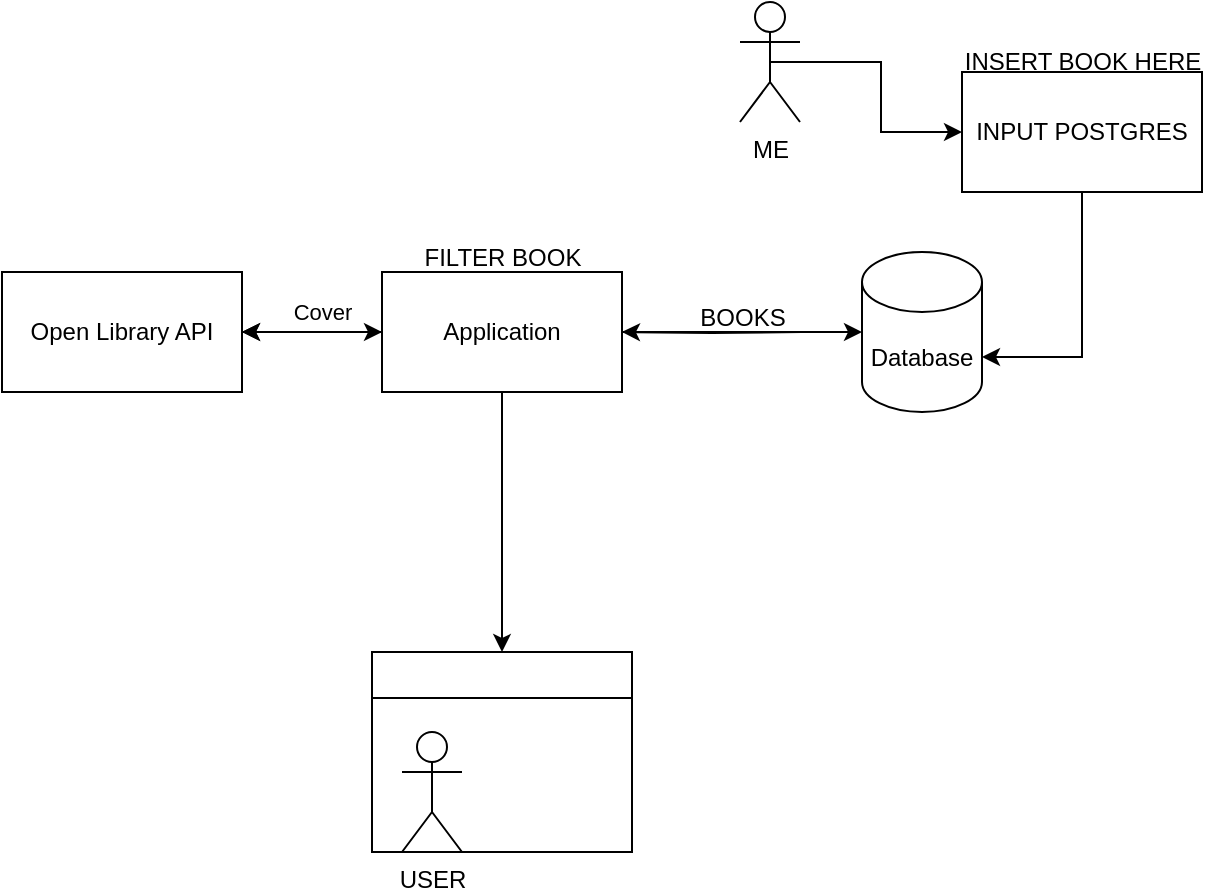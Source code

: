 <mxfile version="22.1.13" type="github">
  <diagram name="Página-1" id="jgQppEOqWdvbHVD1NS-T">
    <mxGraphModel dx="880" dy="472" grid="1" gridSize="10" guides="1" tooltips="1" connect="1" arrows="1" fold="1" page="1" pageScale="1" pageWidth="827" pageHeight="1169" math="0" shadow="0">
      <root>
        <mxCell id="0" />
        <mxCell id="1" parent="0" />
        <mxCell id="Keg8EzjWTRfIQGFzb5uF-16" style="edgeStyle=orthogonalEdgeStyle;rounded=0;orthogonalLoop=1;jettySize=auto;html=1;entryX=1;entryY=0.5;entryDx=0;entryDy=0;" edge="1" parent="1" target="Keg8EzjWTRfIQGFzb5uF-12">
          <mxGeometry relative="1" as="geometry">
            <mxPoint x="430" y="210" as="sourcePoint" />
          </mxGeometry>
        </mxCell>
        <mxCell id="Keg8EzjWTRfIQGFzb5uF-18" style="edgeStyle=orthogonalEdgeStyle;rounded=0;orthogonalLoop=1;jettySize=auto;html=1;entryX=0;entryY=0.5;entryDx=0;entryDy=0;" edge="1" parent="1" source="Keg8EzjWTRfIQGFzb5uF-11" target="Keg8EzjWTRfIQGFzb5uF-12">
          <mxGeometry relative="1" as="geometry" />
        </mxCell>
        <mxCell id="Keg8EzjWTRfIQGFzb5uF-11" value="Open Library API" style="rounded=0;whiteSpace=wrap;html=1;" vertex="1" parent="1">
          <mxGeometry x="30" y="180" width="120" height="60" as="geometry" />
        </mxCell>
        <mxCell id="Keg8EzjWTRfIQGFzb5uF-14" style="edgeStyle=orthogonalEdgeStyle;rounded=0;orthogonalLoop=1;jettySize=auto;html=1;entryX=0;entryY=0.5;entryDx=0;entryDy=0;entryPerimeter=0;" edge="1" parent="1" source="Keg8EzjWTRfIQGFzb5uF-12" target="Keg8EzjWTRfIQGFzb5uF-23">
          <mxGeometry relative="1" as="geometry">
            <mxPoint x="430" y="210" as="targetPoint" />
          </mxGeometry>
        </mxCell>
        <mxCell id="Keg8EzjWTRfIQGFzb5uF-15" style="edgeStyle=orthogonalEdgeStyle;rounded=0;orthogonalLoop=1;jettySize=auto;html=1;entryX=1;entryY=0.5;entryDx=0;entryDy=0;" edge="1" parent="1" source="Keg8EzjWTRfIQGFzb5uF-12" target="Keg8EzjWTRfIQGFzb5uF-11">
          <mxGeometry relative="1" as="geometry" />
        </mxCell>
        <mxCell id="Keg8EzjWTRfIQGFzb5uF-26" value="" style="edgeStyle=orthogonalEdgeStyle;rounded=0;orthogonalLoop=1;jettySize=auto;html=1;" edge="1" parent="1" source="Keg8EzjWTRfIQGFzb5uF-12" target="Keg8EzjWTRfIQGFzb5uF-11">
          <mxGeometry relative="1" as="geometry" />
        </mxCell>
        <mxCell id="Keg8EzjWTRfIQGFzb5uF-28" value="Cover&lt;br&gt;" style="edgeLabel;html=1;align=center;verticalAlign=middle;resizable=0;points=[];" vertex="1" connectable="0" parent="Keg8EzjWTRfIQGFzb5uF-26">
          <mxGeometry x="-0.143" y="5" relative="1" as="geometry">
            <mxPoint y="-15" as="offset" />
          </mxGeometry>
        </mxCell>
        <mxCell id="Keg8EzjWTRfIQGFzb5uF-36" style="edgeStyle=orthogonalEdgeStyle;rounded=0;orthogonalLoop=1;jettySize=auto;html=1;" edge="1" parent="1" source="Keg8EzjWTRfIQGFzb5uF-12" target="Keg8EzjWTRfIQGFzb5uF-35">
          <mxGeometry relative="1" as="geometry" />
        </mxCell>
        <mxCell id="Keg8EzjWTRfIQGFzb5uF-12" value="Application" style="rounded=0;whiteSpace=wrap;html=1;" vertex="1" parent="1">
          <mxGeometry x="220" y="180" width="120" height="60" as="geometry" />
        </mxCell>
        <mxCell id="Keg8EzjWTRfIQGFzb5uF-21" style="edgeStyle=orthogonalEdgeStyle;rounded=0;orthogonalLoop=1;jettySize=auto;html=1;entryX=1;entryY=0;entryDx=0;entryDy=52.5;entryPerimeter=0;" edge="1" parent="1" source="Keg8EzjWTRfIQGFzb5uF-19" target="Keg8EzjWTRfIQGFzb5uF-23">
          <mxGeometry relative="1" as="geometry">
            <mxPoint x="550" y="210" as="targetPoint" />
          </mxGeometry>
        </mxCell>
        <mxCell id="Keg8EzjWTRfIQGFzb5uF-19" value="INPUT POSTGRES" style="rounded=0;whiteSpace=wrap;html=1;" vertex="1" parent="1">
          <mxGeometry x="510" y="80" width="120" height="60" as="geometry" />
        </mxCell>
        <mxCell id="Keg8EzjWTRfIQGFzb5uF-23" value="Database" style="shape=cylinder3;whiteSpace=wrap;html=1;boundedLbl=1;backgroundOutline=1;size=15;" vertex="1" parent="1">
          <mxGeometry x="460" y="170" width="60" height="80" as="geometry" />
        </mxCell>
        <mxCell id="Keg8EzjWTRfIQGFzb5uF-29" value="INSERT BOOK HERE" style="text;html=1;align=center;verticalAlign=middle;resizable=0;points=[];autosize=1;strokeColor=none;fillColor=none;" vertex="1" parent="1">
          <mxGeometry x="500" y="60" width="140" height="30" as="geometry" />
        </mxCell>
        <mxCell id="Keg8EzjWTRfIQGFzb5uF-31" value="BOOKS" style="text;html=1;align=center;verticalAlign=middle;resizable=0;points=[];autosize=1;strokeColor=none;fillColor=none;" vertex="1" parent="1">
          <mxGeometry x="365" y="188" width="70" height="30" as="geometry" />
        </mxCell>
        <mxCell id="Keg8EzjWTRfIQGFzb5uF-32" value="FILTER BOOK" style="text;html=1;align=center;verticalAlign=middle;resizable=0;points=[];autosize=1;strokeColor=none;fillColor=none;" vertex="1" parent="1">
          <mxGeometry x="230" y="158" width="100" height="30" as="geometry" />
        </mxCell>
        <mxCell id="Keg8EzjWTRfIQGFzb5uF-35" value="" style="swimlane;whiteSpace=wrap;html=1;" vertex="1" parent="1">
          <mxGeometry x="215" y="370" width="130" height="100" as="geometry" />
        </mxCell>
        <mxCell id="Keg8EzjWTRfIQGFzb5uF-34" value="USER&lt;br&gt;" style="shape=umlActor;verticalLabelPosition=bottom;verticalAlign=top;html=1;outlineConnect=0;" vertex="1" parent="Keg8EzjWTRfIQGFzb5uF-35">
          <mxGeometry x="15" y="40" width="30" height="60" as="geometry" />
        </mxCell>
        <mxCell id="Keg8EzjWTRfIQGFzb5uF-39" style="edgeStyle=orthogonalEdgeStyle;rounded=0;orthogonalLoop=1;jettySize=auto;html=1;exitX=0.5;exitY=0.5;exitDx=0;exitDy=0;exitPerimeter=0;entryX=0;entryY=0.5;entryDx=0;entryDy=0;" edge="1" parent="1" source="Keg8EzjWTRfIQGFzb5uF-37" target="Keg8EzjWTRfIQGFzb5uF-19">
          <mxGeometry relative="1" as="geometry">
            <mxPoint x="470" y="70" as="targetPoint" />
          </mxGeometry>
        </mxCell>
        <mxCell id="Keg8EzjWTRfIQGFzb5uF-37" value="ME&lt;br&gt;" style="shape=umlActor;verticalLabelPosition=bottom;verticalAlign=top;html=1;outlineConnect=0;" vertex="1" parent="1">
          <mxGeometry x="399" y="45" width="30" height="60" as="geometry" />
        </mxCell>
      </root>
    </mxGraphModel>
  </diagram>
</mxfile>
